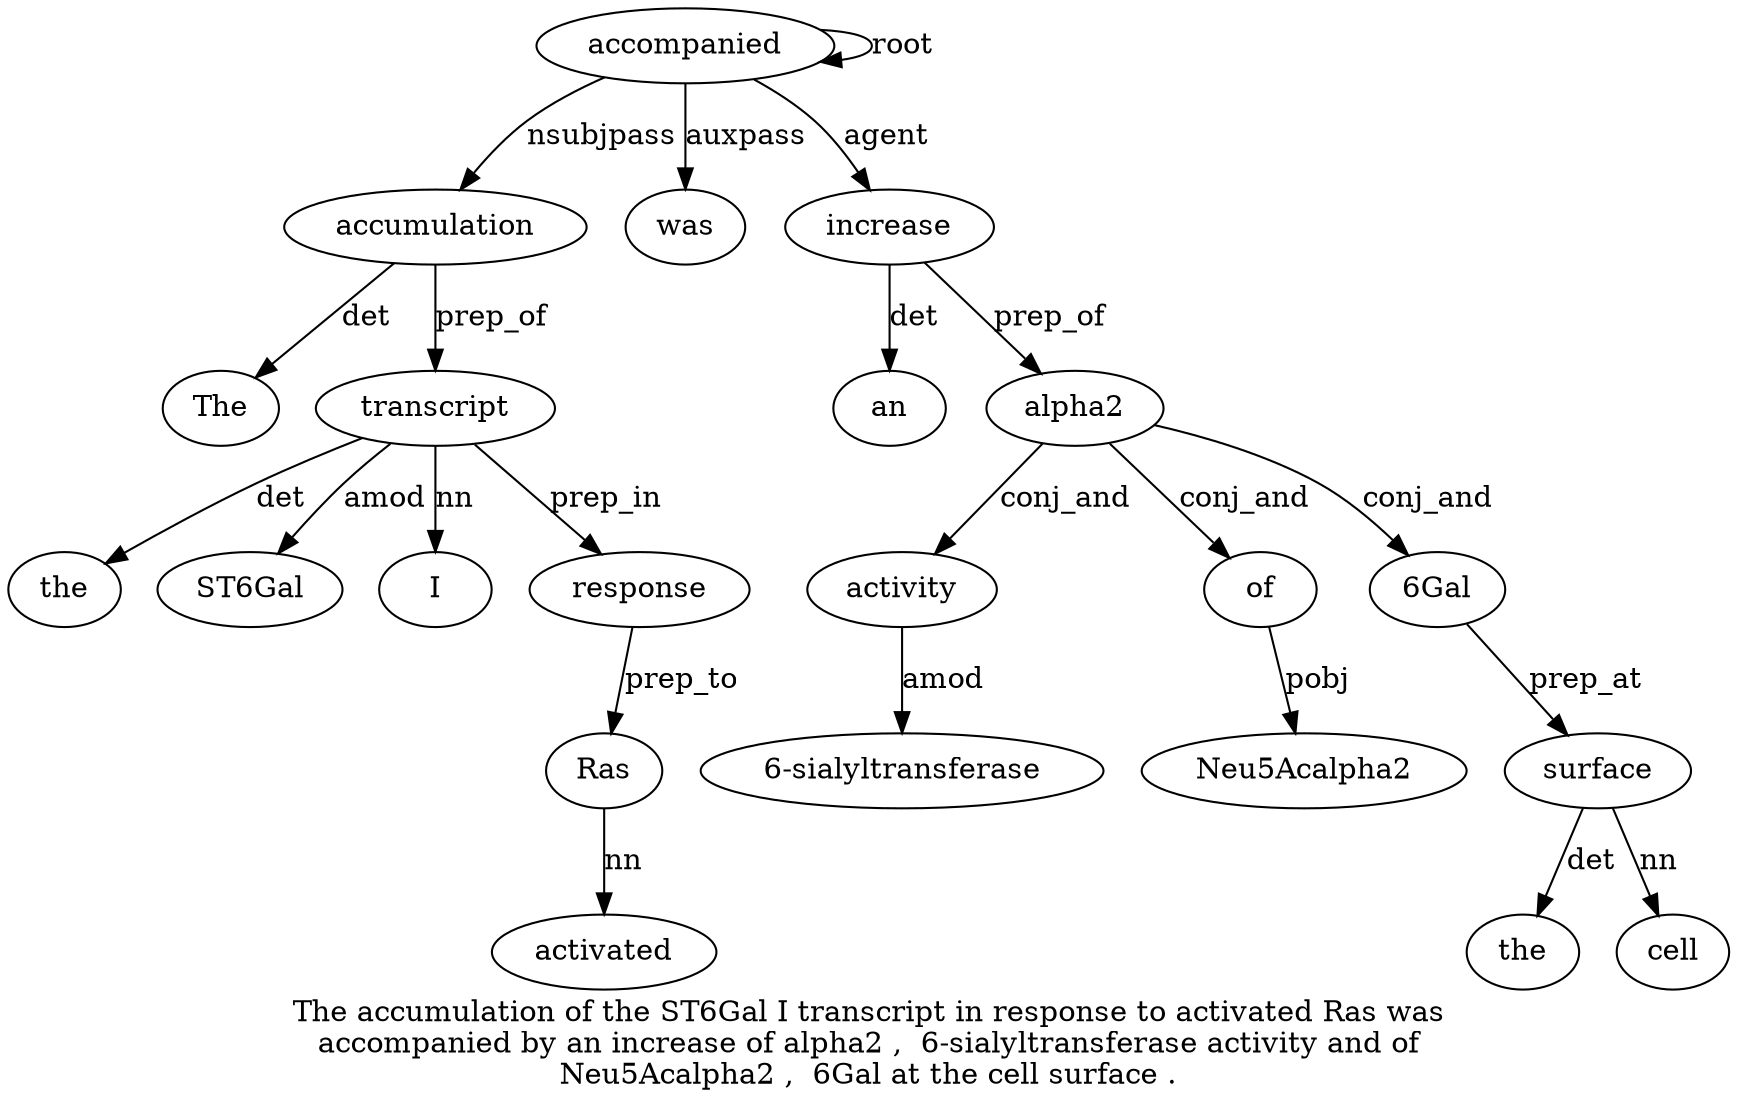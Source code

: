 digraph "The accumulation of the ST6Gal I transcript in response to activated Ras was accompanied by an increase of alpha2 ,  6-sialyltransferase activity and of Neu5Acalpha2 ,  6Gal at the cell surface ." {
label="The accumulation of the ST6Gal I transcript in response to activated Ras was
accompanied by an increase of alpha2 ,  6-sialyltransferase activity and of
Neu5Acalpha2 ,  6Gal at the cell surface .";
accumulation2 [style=filled, fillcolor=white, label=accumulation];
The1 [style=filled, fillcolor=white, label=The];
accumulation2 -> The1  [label=det];
accompanied14 [style=filled, fillcolor=white, label=accompanied];
accompanied14 -> accumulation2  [label=nsubjpass];
transcript7 [style=filled, fillcolor=white, label=transcript];
the4 [style=filled, fillcolor=white, label=the];
transcript7 -> the4  [label=det];
ST6Gal5 [style=filled, fillcolor=white, label=ST6Gal];
transcript7 -> ST6Gal5  [label=amod];
I6 [style=filled, fillcolor=white, label=I];
transcript7 -> I6  [label=nn];
accumulation2 -> transcript7  [label=prep_of];
response9 [style=filled, fillcolor=white, label=response];
transcript7 -> response9  [label=prep_in];
Ras12 [style=filled, fillcolor=white, label=Ras];
activated11 [style=filled, fillcolor=white, label=activated];
Ras12 -> activated11  [label=nn];
response9 -> Ras12  [label=prep_to];
was13 [style=filled, fillcolor=white, label=was];
accompanied14 -> was13  [label=auxpass];
accompanied14 -> accompanied14  [label=root];
increase17 [style=filled, fillcolor=white, label=increase];
an16 [style=filled, fillcolor=white, label=an];
increase17 -> an16  [label=det];
accompanied14 -> increase17  [label=agent];
alpha219 [style=filled, fillcolor=white, label=alpha2];
increase17 -> alpha219  [label=prep_of];
activity22 [style=filled, fillcolor=white, label=activity];
"6-sialyltransferase21" [style=filled, fillcolor=white, label="6-sialyltransferase"];
activity22 -> "6-sialyltransferase21"  [label=amod];
alpha219 -> activity22  [label=conj_and];
of24 [style=filled, fillcolor=white, label=of];
alpha219 -> of24  [label=conj_and];
Neu5Acalpha2 [style=filled, fillcolor=white, label=Neu5Acalpha2];
of24 -> Neu5Acalpha2  [label=pobj];
"6Gal27" [style=filled, fillcolor=white, label="6Gal"];
alpha219 -> "6Gal27"  [label=conj_and];
surface31 [style=filled, fillcolor=white, label=surface];
the29 [style=filled, fillcolor=white, label=the];
surface31 -> the29  [label=det];
cell30 [style=filled, fillcolor=white, label=cell];
surface31 -> cell30  [label=nn];
"6Gal27" -> surface31  [label=prep_at];
}
